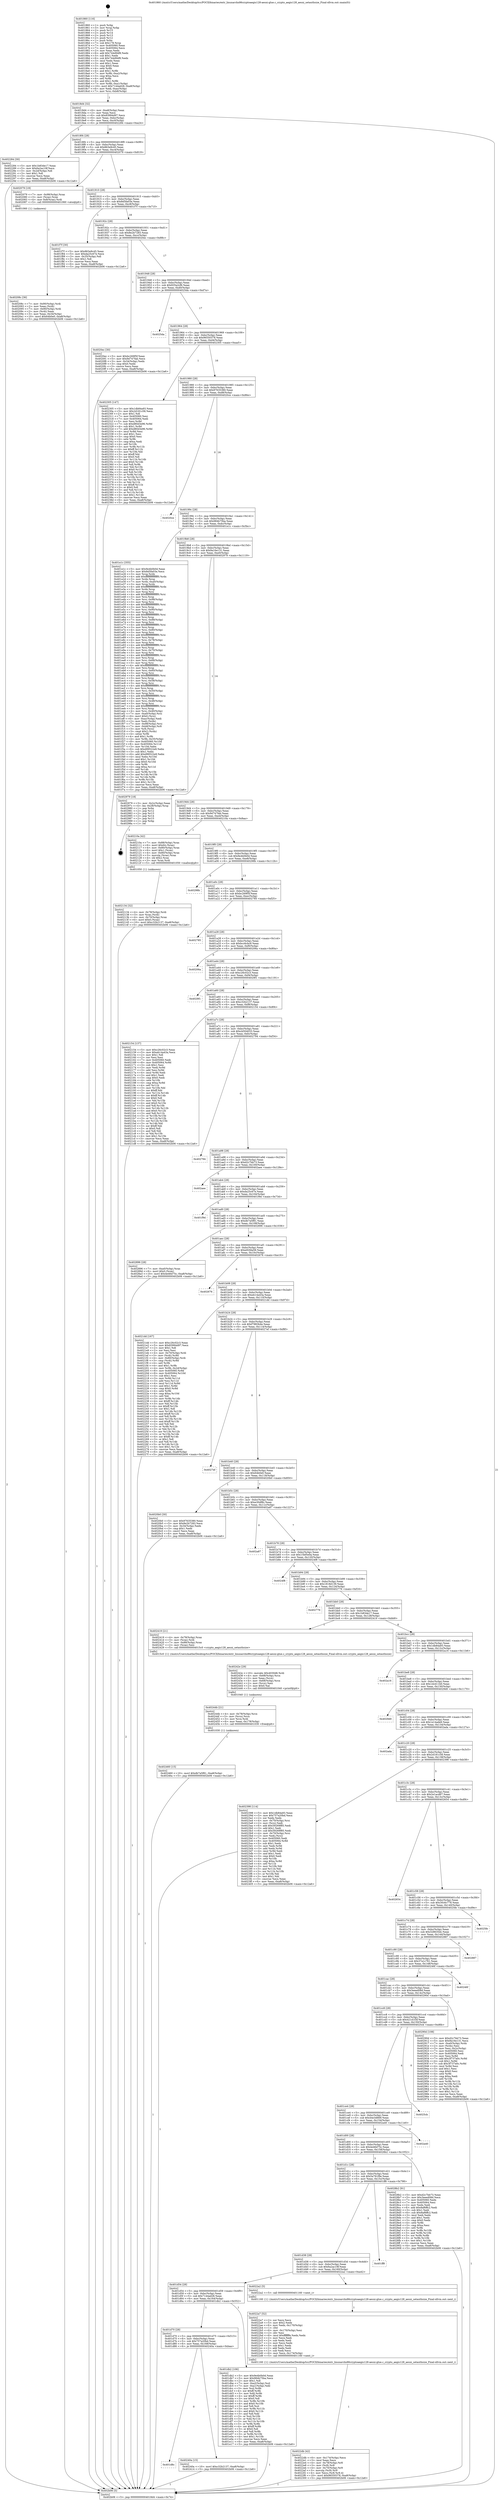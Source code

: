digraph "0x401860" {
  label = "0x401860 (/mnt/c/Users/mathe/Desktop/tcc/POCII/binaries/extr_linuxarchx86cryptoaegis128-aesni-glue.c_crypto_aegis128_aesni_setauthsize_Final-ollvm.out::main(0))"
  labelloc = "t"
  node[shape=record]

  Entry [label="",width=0.3,height=0.3,shape=circle,fillcolor=black,style=filled]
  "0x4018d4" [label="{
     0x4018d4 [32]\l
     | [instrs]\l
     &nbsp;&nbsp;0x4018d4 \<+6\>: mov -0xa8(%rbp),%eax\l
     &nbsp;&nbsp;0x4018da \<+2\>: mov %eax,%ecx\l
     &nbsp;&nbsp;0x4018dc \<+6\>: sub $0x83994d97,%ecx\l
     &nbsp;&nbsp;0x4018e2 \<+6\>: mov %eax,-0xbc(%rbp)\l
     &nbsp;&nbsp;0x4018e8 \<+6\>: mov %ecx,-0xc0(%rbp)\l
     &nbsp;&nbsp;0x4018ee \<+6\>: je 0000000000402284 \<main+0xa24\>\l
  }"]
  "0x402284" [label="{
     0x402284 [30]\l
     | [instrs]\l
     &nbsp;&nbsp;0x402284 \<+5\>: mov $0x1b83de17,%eax\l
     &nbsp;&nbsp;0x402289 \<+5\>: mov $0x6a2ac19f,%ecx\l
     &nbsp;&nbsp;0x40228e \<+3\>: mov -0x2d(%rbp),%dl\l
     &nbsp;&nbsp;0x402291 \<+3\>: test $0x1,%dl\l
     &nbsp;&nbsp;0x402294 \<+3\>: cmovne %ecx,%eax\l
     &nbsp;&nbsp;0x402297 \<+6\>: mov %eax,-0xa8(%rbp)\l
     &nbsp;&nbsp;0x40229d \<+5\>: jmp 0000000000402b06 \<main+0x12a6\>\l
  }"]
  "0x4018f4" [label="{
     0x4018f4 [28]\l
     | [instrs]\l
     &nbsp;&nbsp;0x4018f4 \<+5\>: jmp 00000000004018f9 \<main+0x99\>\l
     &nbsp;&nbsp;0x4018f9 \<+6\>: mov -0xbc(%rbp),%eax\l
     &nbsp;&nbsp;0x4018ff \<+5\>: sub $0x863e9c45,%eax\l
     &nbsp;&nbsp;0x401904 \<+6\>: mov %eax,-0xc4(%rbp)\l
     &nbsp;&nbsp;0x40190a \<+6\>: je 0000000000402079 \<main+0x819\>\l
  }"]
  Exit [label="",width=0.3,height=0.3,shape=circle,fillcolor=black,style=filled,peripheries=2]
  "0x402079" [label="{
     0x402079 [19]\l
     | [instrs]\l
     &nbsp;&nbsp;0x402079 \<+7\>: mov -0x98(%rbp),%rax\l
     &nbsp;&nbsp;0x402080 \<+3\>: mov (%rax),%rax\l
     &nbsp;&nbsp;0x402083 \<+4\>: mov 0x8(%rax),%rdi\l
     &nbsp;&nbsp;0x402087 \<+5\>: call 0000000000401060 \<atoi@plt\>\l
     | [calls]\l
     &nbsp;&nbsp;0x401060 \{1\} (unknown)\l
  }"]
  "0x401910" [label="{
     0x401910 [28]\l
     | [instrs]\l
     &nbsp;&nbsp;0x401910 \<+5\>: jmp 0000000000401915 \<main+0xb5\>\l
     &nbsp;&nbsp;0x401915 \<+6\>: mov -0xbc(%rbp),%eax\l
     &nbsp;&nbsp;0x40191b \<+5\>: sub $0x8d5fa03e,%eax\l
     &nbsp;&nbsp;0x401920 \<+6\>: mov %eax,-0xc8(%rbp)\l
     &nbsp;&nbsp;0x401926 \<+6\>: je 0000000000401f7f \<main+0x71f\>\l
  }"]
  "0x402460" [label="{
     0x402460 [15]\l
     | [instrs]\l
     &nbsp;&nbsp;0x402460 \<+10\>: movl $0xdb7a5f81,-0xa8(%rbp)\l
     &nbsp;&nbsp;0x40246a \<+5\>: jmp 0000000000402b06 \<main+0x12a6\>\l
  }"]
  "0x401f7f" [label="{
     0x401f7f [30]\l
     | [instrs]\l
     &nbsp;&nbsp;0x401f7f \<+5\>: mov $0x863e9c45,%eax\l
     &nbsp;&nbsp;0x401f84 \<+5\>: mov $0xda25c67e,%ecx\l
     &nbsp;&nbsp;0x401f89 \<+3\>: mov -0x35(%rbp),%dl\l
     &nbsp;&nbsp;0x401f8c \<+3\>: test $0x1,%dl\l
     &nbsp;&nbsp;0x401f8f \<+3\>: cmovne %ecx,%eax\l
     &nbsp;&nbsp;0x401f92 \<+6\>: mov %eax,-0xa8(%rbp)\l
     &nbsp;&nbsp;0x401f98 \<+5\>: jmp 0000000000402b06 \<main+0x12a6\>\l
  }"]
  "0x40192c" [label="{
     0x40192c [28]\l
     | [instrs]\l
     &nbsp;&nbsp;0x40192c \<+5\>: jmp 0000000000401931 \<main+0xd1\>\l
     &nbsp;&nbsp;0x401931 \<+6\>: mov -0xbc(%rbp),%eax\l
     &nbsp;&nbsp;0x401937 \<+5\>: sub $0x8e2b7283,%eax\l
     &nbsp;&nbsp;0x40193c \<+6\>: mov %eax,-0xcc(%rbp)\l
     &nbsp;&nbsp;0x401942 \<+6\>: je 00000000004020ec \<main+0x88c\>\l
  }"]
  "0x40244b" [label="{
     0x40244b [21]\l
     | [instrs]\l
     &nbsp;&nbsp;0x40244b \<+4\>: mov -0x78(%rbp),%rcx\l
     &nbsp;&nbsp;0x40244f \<+3\>: mov (%rcx),%rcx\l
     &nbsp;&nbsp;0x402452 \<+3\>: mov %rcx,%rdi\l
     &nbsp;&nbsp;0x402455 \<+6\>: mov %eax,-0x178(%rbp)\l
     &nbsp;&nbsp;0x40245b \<+5\>: call 0000000000401030 \<free@plt\>\l
     | [calls]\l
     &nbsp;&nbsp;0x401030 \{1\} (unknown)\l
  }"]
  "0x4020ec" [label="{
     0x4020ec [30]\l
     | [instrs]\l
     &nbsp;&nbsp;0x4020ec \<+5\>: mov $0xbc269f5f,%eax\l
     &nbsp;&nbsp;0x4020f1 \<+5\>: mov $0x9d747fab,%ecx\l
     &nbsp;&nbsp;0x4020f6 \<+3\>: mov -0x34(%rbp),%edx\l
     &nbsp;&nbsp;0x4020f9 \<+3\>: cmp $0x0,%edx\l
     &nbsp;&nbsp;0x4020fc \<+3\>: cmove %ecx,%eax\l
     &nbsp;&nbsp;0x4020ff \<+6\>: mov %eax,-0xa8(%rbp)\l
     &nbsp;&nbsp;0x402105 \<+5\>: jmp 0000000000402b06 \<main+0x12a6\>\l
  }"]
  "0x401948" [label="{
     0x401948 [28]\l
     | [instrs]\l
     &nbsp;&nbsp;0x401948 \<+5\>: jmp 000000000040194d \<main+0xed\>\l
     &nbsp;&nbsp;0x40194d \<+6\>: mov -0xbc(%rbp),%eax\l
     &nbsp;&nbsp;0x401953 \<+5\>: sub $0x935a2cf6,%eax\l
     &nbsp;&nbsp;0x401958 \<+6\>: mov %eax,-0xd0(%rbp)\l
     &nbsp;&nbsp;0x40195e \<+6\>: je 00000000004025da \<main+0xd7a\>\l
  }"]
  "0x40242e" [label="{
     0x40242e [29]\l
     | [instrs]\l
     &nbsp;&nbsp;0x40242e \<+10\>: movabs $0x4030d6,%rdi\l
     &nbsp;&nbsp;0x402438 \<+4\>: mov -0x68(%rbp),%rcx\l
     &nbsp;&nbsp;0x40243c \<+2\>: mov %eax,(%rcx)\l
     &nbsp;&nbsp;0x40243e \<+4\>: mov -0x68(%rbp),%rcx\l
     &nbsp;&nbsp;0x402442 \<+2\>: mov (%rcx),%esi\l
     &nbsp;&nbsp;0x402444 \<+2\>: mov $0x0,%al\l
     &nbsp;&nbsp;0x402446 \<+5\>: call 0000000000401040 \<printf@plt\>\l
     | [calls]\l
     &nbsp;&nbsp;0x401040 \{1\} (unknown)\l
  }"]
  "0x4025da" [label="{
     0x4025da\l
  }", style=dashed]
  "0x401964" [label="{
     0x401964 [28]\l
     | [instrs]\l
     &nbsp;&nbsp;0x401964 \<+5\>: jmp 0000000000401969 \<main+0x109\>\l
     &nbsp;&nbsp;0x401969 \<+6\>: mov -0xbc(%rbp),%eax\l
     &nbsp;&nbsp;0x40196f \<+5\>: sub $0x96550378,%eax\l
     &nbsp;&nbsp;0x401974 \<+6\>: mov %eax,-0xd4(%rbp)\l
     &nbsp;&nbsp;0x40197a \<+6\>: je 0000000000402305 \<main+0xaa5\>\l
  }"]
  "0x401d8c" [label="{
     0x401d8c\l
  }", style=dashed]
  "0x402305" [label="{
     0x402305 [147]\l
     | [instrs]\l
     &nbsp;&nbsp;0x402305 \<+5\>: mov $0x1db84a93,%eax\l
     &nbsp;&nbsp;0x40230a \<+5\>: mov $0x2d181c58,%ecx\l
     &nbsp;&nbsp;0x40230f \<+2\>: mov $0x1,%dl\l
     &nbsp;&nbsp;0x402311 \<+7\>: mov 0x405060,%esi\l
     &nbsp;&nbsp;0x402318 \<+7\>: mov 0x405064,%edi\l
     &nbsp;&nbsp;0x40231f \<+3\>: mov %esi,%r8d\l
     &nbsp;&nbsp;0x402322 \<+7\>: sub $0xd80d3e96,%r8d\l
     &nbsp;&nbsp;0x402329 \<+4\>: sub $0x1,%r8d\l
     &nbsp;&nbsp;0x40232d \<+7\>: add $0xd80d3e96,%r8d\l
     &nbsp;&nbsp;0x402334 \<+4\>: imul %r8d,%esi\l
     &nbsp;&nbsp;0x402338 \<+3\>: and $0x1,%esi\l
     &nbsp;&nbsp;0x40233b \<+3\>: cmp $0x0,%esi\l
     &nbsp;&nbsp;0x40233e \<+4\>: sete %r9b\l
     &nbsp;&nbsp;0x402342 \<+3\>: cmp $0xa,%edi\l
     &nbsp;&nbsp;0x402345 \<+4\>: setl %r10b\l
     &nbsp;&nbsp;0x402349 \<+3\>: mov %r9b,%r11b\l
     &nbsp;&nbsp;0x40234c \<+4\>: xor $0xff,%r11b\l
     &nbsp;&nbsp;0x402350 \<+3\>: mov %r10b,%bl\l
     &nbsp;&nbsp;0x402353 \<+3\>: xor $0xff,%bl\l
     &nbsp;&nbsp;0x402356 \<+3\>: xor $0x0,%dl\l
     &nbsp;&nbsp;0x402359 \<+3\>: mov %r11b,%r14b\l
     &nbsp;&nbsp;0x40235c \<+4\>: and $0x0,%r14b\l
     &nbsp;&nbsp;0x402360 \<+3\>: and %dl,%r9b\l
     &nbsp;&nbsp;0x402363 \<+3\>: mov %bl,%r15b\l
     &nbsp;&nbsp;0x402366 \<+4\>: and $0x0,%r15b\l
     &nbsp;&nbsp;0x40236a \<+3\>: and %dl,%r10b\l
     &nbsp;&nbsp;0x40236d \<+3\>: or %r9b,%r14b\l
     &nbsp;&nbsp;0x402370 \<+3\>: or %r10b,%r15b\l
     &nbsp;&nbsp;0x402373 \<+3\>: xor %r15b,%r14b\l
     &nbsp;&nbsp;0x402376 \<+3\>: or %bl,%r11b\l
     &nbsp;&nbsp;0x402379 \<+4\>: xor $0xff,%r11b\l
     &nbsp;&nbsp;0x40237d \<+3\>: or $0x0,%dl\l
     &nbsp;&nbsp;0x402380 \<+3\>: and %dl,%r11b\l
     &nbsp;&nbsp;0x402383 \<+3\>: or %r11b,%r14b\l
     &nbsp;&nbsp;0x402386 \<+4\>: test $0x1,%r14b\l
     &nbsp;&nbsp;0x40238a \<+3\>: cmovne %ecx,%eax\l
     &nbsp;&nbsp;0x40238d \<+6\>: mov %eax,-0xa8(%rbp)\l
     &nbsp;&nbsp;0x402393 \<+5\>: jmp 0000000000402b06 \<main+0x12a6\>\l
  }"]
  "0x401980" [label="{
     0x401980 [28]\l
     | [instrs]\l
     &nbsp;&nbsp;0x401980 \<+5\>: jmp 0000000000401985 \<main+0x125\>\l
     &nbsp;&nbsp;0x401985 \<+6\>: mov -0xbc(%rbp),%eax\l
     &nbsp;&nbsp;0x40198b \<+5\>: sub $0x97635380,%eax\l
     &nbsp;&nbsp;0x401990 \<+6\>: mov %eax,-0xd8(%rbp)\l
     &nbsp;&nbsp;0x401996 \<+6\>: je 00000000004020ce \<main+0x86e\>\l
  }"]
  "0x40240a" [label="{
     0x40240a [15]\l
     | [instrs]\l
     &nbsp;&nbsp;0x40240a \<+10\>: movl $0xc32b2137,-0xa8(%rbp)\l
     &nbsp;&nbsp;0x402414 \<+5\>: jmp 0000000000402b06 \<main+0x12a6\>\l
  }"]
  "0x4020ce" [label="{
     0x4020ce\l
  }", style=dashed]
  "0x40199c" [label="{
     0x40199c [28]\l
     | [instrs]\l
     &nbsp;&nbsp;0x40199c \<+5\>: jmp 00000000004019a1 \<main+0x141\>\l
     &nbsp;&nbsp;0x4019a1 \<+6\>: mov -0xbc(%rbp),%eax\l
     &nbsp;&nbsp;0x4019a7 \<+5\>: sub $0x984b75ba,%eax\l
     &nbsp;&nbsp;0x4019ac \<+6\>: mov %eax,-0xdc(%rbp)\l
     &nbsp;&nbsp;0x4019b2 \<+6\>: je 0000000000401e1c \<main+0x5bc\>\l
  }"]
  "0x4022db" [label="{
     0x4022db [42]\l
     | [instrs]\l
     &nbsp;&nbsp;0x4022db \<+6\>: mov -0x174(%rbp),%ecx\l
     &nbsp;&nbsp;0x4022e1 \<+3\>: imul %eax,%ecx\l
     &nbsp;&nbsp;0x4022e4 \<+4\>: mov -0x78(%rbp),%r8\l
     &nbsp;&nbsp;0x4022e8 \<+3\>: mov (%r8),%r8\l
     &nbsp;&nbsp;0x4022eb \<+4\>: mov -0x70(%rbp),%r9\l
     &nbsp;&nbsp;0x4022ef \<+3\>: movslq (%r9),%r9\l
     &nbsp;&nbsp;0x4022f2 \<+4\>: mov %ecx,(%r8,%r9,4)\l
     &nbsp;&nbsp;0x4022f6 \<+10\>: movl $0x96550378,-0xa8(%rbp)\l
     &nbsp;&nbsp;0x402300 \<+5\>: jmp 0000000000402b06 \<main+0x12a6\>\l
  }"]
  "0x401e1c" [label="{
     0x401e1c [355]\l
     | [instrs]\l
     &nbsp;&nbsp;0x401e1c \<+5\>: mov $0x9e4b0b0d,%eax\l
     &nbsp;&nbsp;0x401e21 \<+5\>: mov $0x8d5fa03e,%ecx\l
     &nbsp;&nbsp;0x401e26 \<+3\>: mov %rsp,%rdx\l
     &nbsp;&nbsp;0x401e29 \<+4\>: add $0xfffffffffffffff0,%rdx\l
     &nbsp;&nbsp;0x401e2d \<+3\>: mov %rdx,%rsp\l
     &nbsp;&nbsp;0x401e30 \<+7\>: mov %rdx,-0xa0(%rbp)\l
     &nbsp;&nbsp;0x401e37 \<+3\>: mov %rsp,%rdx\l
     &nbsp;&nbsp;0x401e3a \<+4\>: add $0xfffffffffffffff0,%rdx\l
     &nbsp;&nbsp;0x401e3e \<+3\>: mov %rdx,%rsp\l
     &nbsp;&nbsp;0x401e41 \<+3\>: mov %rsp,%rsi\l
     &nbsp;&nbsp;0x401e44 \<+4\>: add $0xfffffffffffffff0,%rsi\l
     &nbsp;&nbsp;0x401e48 \<+3\>: mov %rsi,%rsp\l
     &nbsp;&nbsp;0x401e4b \<+7\>: mov %rsi,-0x98(%rbp)\l
     &nbsp;&nbsp;0x401e52 \<+3\>: mov %rsp,%rsi\l
     &nbsp;&nbsp;0x401e55 \<+4\>: add $0xfffffffffffffff0,%rsi\l
     &nbsp;&nbsp;0x401e59 \<+3\>: mov %rsi,%rsp\l
     &nbsp;&nbsp;0x401e5c \<+7\>: mov %rsi,-0x90(%rbp)\l
     &nbsp;&nbsp;0x401e63 \<+3\>: mov %rsp,%rsi\l
     &nbsp;&nbsp;0x401e66 \<+4\>: add $0xfffffffffffffff0,%rsi\l
     &nbsp;&nbsp;0x401e6a \<+3\>: mov %rsi,%rsp\l
     &nbsp;&nbsp;0x401e6d \<+7\>: mov %rsi,-0x88(%rbp)\l
     &nbsp;&nbsp;0x401e74 \<+3\>: mov %rsp,%rsi\l
     &nbsp;&nbsp;0x401e77 \<+4\>: add $0xfffffffffffffff0,%rsi\l
     &nbsp;&nbsp;0x401e7b \<+3\>: mov %rsi,%rsp\l
     &nbsp;&nbsp;0x401e7e \<+4\>: mov %rsi,-0x80(%rbp)\l
     &nbsp;&nbsp;0x401e82 \<+3\>: mov %rsp,%rsi\l
     &nbsp;&nbsp;0x401e85 \<+4\>: add $0xfffffffffffffff0,%rsi\l
     &nbsp;&nbsp;0x401e89 \<+3\>: mov %rsi,%rsp\l
     &nbsp;&nbsp;0x401e8c \<+4\>: mov %rsi,-0x78(%rbp)\l
     &nbsp;&nbsp;0x401e90 \<+3\>: mov %rsp,%rsi\l
     &nbsp;&nbsp;0x401e93 \<+4\>: add $0xfffffffffffffff0,%rsi\l
     &nbsp;&nbsp;0x401e97 \<+3\>: mov %rsi,%rsp\l
     &nbsp;&nbsp;0x401e9a \<+4\>: mov %rsi,-0x70(%rbp)\l
     &nbsp;&nbsp;0x401e9e \<+3\>: mov %rsp,%rsi\l
     &nbsp;&nbsp;0x401ea1 \<+4\>: add $0xfffffffffffffff0,%rsi\l
     &nbsp;&nbsp;0x401ea5 \<+3\>: mov %rsi,%rsp\l
     &nbsp;&nbsp;0x401ea8 \<+4\>: mov %rsi,-0x68(%rbp)\l
     &nbsp;&nbsp;0x401eac \<+3\>: mov %rsp,%rsi\l
     &nbsp;&nbsp;0x401eaf \<+4\>: add $0xfffffffffffffff0,%rsi\l
     &nbsp;&nbsp;0x401eb3 \<+3\>: mov %rsi,%rsp\l
     &nbsp;&nbsp;0x401eb6 \<+4\>: mov %rsi,-0x60(%rbp)\l
     &nbsp;&nbsp;0x401eba \<+3\>: mov %rsp,%rsi\l
     &nbsp;&nbsp;0x401ebd \<+4\>: add $0xfffffffffffffff0,%rsi\l
     &nbsp;&nbsp;0x401ec1 \<+3\>: mov %rsi,%rsp\l
     &nbsp;&nbsp;0x401ec4 \<+4\>: mov %rsi,-0x58(%rbp)\l
     &nbsp;&nbsp;0x401ec8 \<+3\>: mov %rsp,%rsi\l
     &nbsp;&nbsp;0x401ecb \<+4\>: add $0xfffffffffffffff0,%rsi\l
     &nbsp;&nbsp;0x401ecf \<+3\>: mov %rsi,%rsp\l
     &nbsp;&nbsp;0x401ed2 \<+4\>: mov %rsi,-0x50(%rbp)\l
     &nbsp;&nbsp;0x401ed6 \<+3\>: mov %rsp,%rsi\l
     &nbsp;&nbsp;0x401ed9 \<+4\>: add $0xfffffffffffffff0,%rsi\l
     &nbsp;&nbsp;0x401edd \<+3\>: mov %rsi,%rsp\l
     &nbsp;&nbsp;0x401ee0 \<+4\>: mov %rsi,-0x48(%rbp)\l
     &nbsp;&nbsp;0x401ee4 \<+3\>: mov %rsp,%rsi\l
     &nbsp;&nbsp;0x401ee7 \<+4\>: add $0xfffffffffffffff0,%rsi\l
     &nbsp;&nbsp;0x401eeb \<+3\>: mov %rsi,%rsp\l
     &nbsp;&nbsp;0x401eee \<+4\>: mov %rsi,-0x40(%rbp)\l
     &nbsp;&nbsp;0x401ef2 \<+7\>: mov -0xa0(%rbp),%rsi\l
     &nbsp;&nbsp;0x401ef9 \<+6\>: movl $0x0,(%rsi)\l
     &nbsp;&nbsp;0x401eff \<+6\>: mov -0xac(%rbp),%edi\l
     &nbsp;&nbsp;0x401f05 \<+2\>: mov %edi,(%rdx)\l
     &nbsp;&nbsp;0x401f07 \<+7\>: mov -0x98(%rbp),%rsi\l
     &nbsp;&nbsp;0x401f0e \<+7\>: mov -0xb8(%rbp),%r8\l
     &nbsp;&nbsp;0x401f15 \<+3\>: mov %r8,(%rsi)\l
     &nbsp;&nbsp;0x401f18 \<+3\>: cmpl $0x2,(%rdx)\l
     &nbsp;&nbsp;0x401f1b \<+4\>: setne %r9b\l
     &nbsp;&nbsp;0x401f1f \<+4\>: and $0x1,%r9b\l
     &nbsp;&nbsp;0x401f23 \<+4\>: mov %r9b,-0x35(%rbp)\l
     &nbsp;&nbsp;0x401f27 \<+8\>: mov 0x405060,%r10d\l
     &nbsp;&nbsp;0x401f2f \<+8\>: mov 0x405064,%r11d\l
     &nbsp;&nbsp;0x401f37 \<+3\>: mov %r10d,%ebx\l
     &nbsp;&nbsp;0x401f3a \<+6\>: sub $0xd99522e9,%ebx\l
     &nbsp;&nbsp;0x401f40 \<+3\>: sub $0x1,%ebx\l
     &nbsp;&nbsp;0x401f43 \<+6\>: add $0xd99522e9,%ebx\l
     &nbsp;&nbsp;0x401f49 \<+4\>: imul %ebx,%r10d\l
     &nbsp;&nbsp;0x401f4d \<+4\>: and $0x1,%r10d\l
     &nbsp;&nbsp;0x401f51 \<+4\>: cmp $0x0,%r10d\l
     &nbsp;&nbsp;0x401f55 \<+4\>: sete %r9b\l
     &nbsp;&nbsp;0x401f59 \<+4\>: cmp $0xa,%r11d\l
     &nbsp;&nbsp;0x401f5d \<+4\>: setl %r14b\l
     &nbsp;&nbsp;0x401f61 \<+3\>: mov %r9b,%r15b\l
     &nbsp;&nbsp;0x401f64 \<+3\>: and %r14b,%r15b\l
     &nbsp;&nbsp;0x401f67 \<+3\>: xor %r14b,%r9b\l
     &nbsp;&nbsp;0x401f6a \<+3\>: or %r9b,%r15b\l
     &nbsp;&nbsp;0x401f6d \<+4\>: test $0x1,%r15b\l
     &nbsp;&nbsp;0x401f71 \<+3\>: cmovne %ecx,%eax\l
     &nbsp;&nbsp;0x401f74 \<+6\>: mov %eax,-0xa8(%rbp)\l
     &nbsp;&nbsp;0x401f7a \<+5\>: jmp 0000000000402b06 \<main+0x12a6\>\l
  }"]
  "0x4019b8" [label="{
     0x4019b8 [28]\l
     | [instrs]\l
     &nbsp;&nbsp;0x4019b8 \<+5\>: jmp 00000000004019bd \<main+0x15d\>\l
     &nbsp;&nbsp;0x4019bd \<+6\>: mov -0xbc(%rbp),%eax\l
     &nbsp;&nbsp;0x4019c3 \<+5\>: sub $0x9a16e131,%eax\l
     &nbsp;&nbsp;0x4019c8 \<+6\>: mov %eax,-0xe0(%rbp)\l
     &nbsp;&nbsp;0x4019ce \<+6\>: je 0000000000402979 \<main+0x1119\>\l
  }"]
  "0x4022a7" [label="{
     0x4022a7 [52]\l
     | [instrs]\l
     &nbsp;&nbsp;0x4022a7 \<+2\>: xor %ecx,%ecx\l
     &nbsp;&nbsp;0x4022a9 \<+5\>: mov $0x2,%edx\l
     &nbsp;&nbsp;0x4022ae \<+6\>: mov %edx,-0x170(%rbp)\l
     &nbsp;&nbsp;0x4022b4 \<+1\>: cltd\l
     &nbsp;&nbsp;0x4022b5 \<+6\>: mov -0x170(%rbp),%esi\l
     &nbsp;&nbsp;0x4022bb \<+2\>: idiv %esi\l
     &nbsp;&nbsp;0x4022bd \<+6\>: imul $0xfffffffe,%edx,%edx\l
     &nbsp;&nbsp;0x4022c3 \<+2\>: mov %ecx,%edi\l
     &nbsp;&nbsp;0x4022c5 \<+2\>: sub %edx,%edi\l
     &nbsp;&nbsp;0x4022c7 \<+2\>: mov %ecx,%edx\l
     &nbsp;&nbsp;0x4022c9 \<+3\>: sub $0x1,%edx\l
     &nbsp;&nbsp;0x4022cc \<+2\>: add %edx,%edi\l
     &nbsp;&nbsp;0x4022ce \<+2\>: sub %edi,%ecx\l
     &nbsp;&nbsp;0x4022d0 \<+6\>: mov %ecx,-0x174(%rbp)\l
     &nbsp;&nbsp;0x4022d6 \<+5\>: call 0000000000401160 \<next_i\>\l
     | [calls]\l
     &nbsp;&nbsp;0x401160 \{1\} (/mnt/c/Users/mathe/Desktop/tcc/POCII/binaries/extr_linuxarchx86cryptoaegis128-aesni-glue.c_crypto_aegis128_aesni_setauthsize_Final-ollvm.out::next_i)\l
  }"]
  "0x402979" [label="{
     0x402979 [18]\l
     | [instrs]\l
     &nbsp;&nbsp;0x402979 \<+3\>: mov -0x2c(%rbp),%eax\l
     &nbsp;&nbsp;0x40297c \<+4\>: lea -0x28(%rbp),%rsp\l
     &nbsp;&nbsp;0x402980 \<+1\>: pop %rbx\l
     &nbsp;&nbsp;0x402981 \<+2\>: pop %r12\l
     &nbsp;&nbsp;0x402983 \<+2\>: pop %r13\l
     &nbsp;&nbsp;0x402985 \<+2\>: pop %r14\l
     &nbsp;&nbsp;0x402987 \<+2\>: pop %r15\l
     &nbsp;&nbsp;0x402989 \<+1\>: pop %rbp\l
     &nbsp;&nbsp;0x40298a \<+1\>: ret\l
  }"]
  "0x4019d4" [label="{
     0x4019d4 [28]\l
     | [instrs]\l
     &nbsp;&nbsp;0x4019d4 \<+5\>: jmp 00000000004019d9 \<main+0x179\>\l
     &nbsp;&nbsp;0x4019d9 \<+6\>: mov -0xbc(%rbp),%eax\l
     &nbsp;&nbsp;0x4019df \<+5\>: sub $0x9d747fab,%eax\l
     &nbsp;&nbsp;0x4019e4 \<+6\>: mov %eax,-0xe4(%rbp)\l
     &nbsp;&nbsp;0x4019ea \<+6\>: je 000000000040210a \<main+0x8aa\>\l
  }"]
  "0x402134" [label="{
     0x402134 [32]\l
     | [instrs]\l
     &nbsp;&nbsp;0x402134 \<+4\>: mov -0x78(%rbp),%rdi\l
     &nbsp;&nbsp;0x402138 \<+3\>: mov %rax,(%rdi)\l
     &nbsp;&nbsp;0x40213b \<+4\>: mov -0x70(%rbp),%rax\l
     &nbsp;&nbsp;0x40213f \<+6\>: movl $0x0,(%rax)\l
     &nbsp;&nbsp;0x402145 \<+10\>: movl $0xc32b2137,-0xa8(%rbp)\l
     &nbsp;&nbsp;0x40214f \<+5\>: jmp 0000000000402b06 \<main+0x12a6\>\l
  }"]
  "0x40210a" [label="{
     0x40210a [42]\l
     | [instrs]\l
     &nbsp;&nbsp;0x40210a \<+7\>: mov -0x88(%rbp),%rax\l
     &nbsp;&nbsp;0x402111 \<+6\>: movl $0x64,(%rax)\l
     &nbsp;&nbsp;0x402117 \<+4\>: mov -0x80(%rbp),%rax\l
     &nbsp;&nbsp;0x40211b \<+6\>: movl $0x1,(%rax)\l
     &nbsp;&nbsp;0x402121 \<+4\>: mov -0x80(%rbp),%rax\l
     &nbsp;&nbsp;0x402125 \<+3\>: movslq (%rax),%rax\l
     &nbsp;&nbsp;0x402128 \<+4\>: shl $0x2,%rax\l
     &nbsp;&nbsp;0x40212c \<+3\>: mov %rax,%rdi\l
     &nbsp;&nbsp;0x40212f \<+5\>: call 0000000000401050 \<malloc@plt\>\l
     | [calls]\l
     &nbsp;&nbsp;0x401050 \{1\} (unknown)\l
  }"]
  "0x4019f0" [label="{
     0x4019f0 [28]\l
     | [instrs]\l
     &nbsp;&nbsp;0x4019f0 \<+5\>: jmp 00000000004019f5 \<main+0x195\>\l
     &nbsp;&nbsp;0x4019f5 \<+6\>: mov -0xbc(%rbp),%eax\l
     &nbsp;&nbsp;0x4019fb \<+5\>: sub $0x9e4b0b0d,%eax\l
     &nbsp;&nbsp;0x401a00 \<+6\>: mov %eax,-0xe8(%rbp)\l
     &nbsp;&nbsp;0x401a06 \<+6\>: je 000000000040298b \<main+0x112b\>\l
  }"]
  "0x40208c" [label="{
     0x40208c [36]\l
     | [instrs]\l
     &nbsp;&nbsp;0x40208c \<+7\>: mov -0x90(%rbp),%rdi\l
     &nbsp;&nbsp;0x402093 \<+2\>: mov %eax,(%rdi)\l
     &nbsp;&nbsp;0x402095 \<+7\>: mov -0x90(%rbp),%rdi\l
     &nbsp;&nbsp;0x40209c \<+2\>: mov (%rdi),%eax\l
     &nbsp;&nbsp;0x40209e \<+3\>: mov %eax,-0x34(%rbp)\l
     &nbsp;&nbsp;0x4020a1 \<+10\>: movl $0x64b0e0,-0xa8(%rbp)\l
     &nbsp;&nbsp;0x4020ab \<+5\>: jmp 0000000000402b06 \<main+0x12a6\>\l
  }"]
  "0x40298b" [label="{
     0x40298b\l
  }", style=dashed]
  "0x401a0c" [label="{
     0x401a0c [28]\l
     | [instrs]\l
     &nbsp;&nbsp;0x401a0c \<+5\>: jmp 0000000000401a11 \<main+0x1b1\>\l
     &nbsp;&nbsp;0x401a11 \<+6\>: mov -0xbc(%rbp),%eax\l
     &nbsp;&nbsp;0x401a17 \<+5\>: sub $0xbc269f5f,%eax\l
     &nbsp;&nbsp;0x401a1c \<+6\>: mov %eax,-0xec(%rbp)\l
     &nbsp;&nbsp;0x401a22 \<+6\>: je 0000000000402785 \<main+0xf25\>\l
  }"]
  "0x401860" [label="{
     0x401860 [116]\l
     | [instrs]\l
     &nbsp;&nbsp;0x401860 \<+1\>: push %rbp\l
     &nbsp;&nbsp;0x401861 \<+3\>: mov %rsp,%rbp\l
     &nbsp;&nbsp;0x401864 \<+2\>: push %r15\l
     &nbsp;&nbsp;0x401866 \<+2\>: push %r14\l
     &nbsp;&nbsp;0x401868 \<+2\>: push %r13\l
     &nbsp;&nbsp;0x40186a \<+2\>: push %r12\l
     &nbsp;&nbsp;0x40186c \<+1\>: push %rbx\l
     &nbsp;&nbsp;0x40186d \<+7\>: sub $0x178,%rsp\l
     &nbsp;&nbsp;0x401874 \<+7\>: mov 0x405060,%eax\l
     &nbsp;&nbsp;0x40187b \<+7\>: mov 0x405064,%ecx\l
     &nbsp;&nbsp;0x401882 \<+2\>: mov %eax,%edx\l
     &nbsp;&nbsp;0x401884 \<+6\>: add $0x744d94f8,%edx\l
     &nbsp;&nbsp;0x40188a \<+3\>: sub $0x1,%edx\l
     &nbsp;&nbsp;0x40188d \<+6\>: sub $0x744d94f8,%edx\l
     &nbsp;&nbsp;0x401893 \<+3\>: imul %edx,%eax\l
     &nbsp;&nbsp;0x401896 \<+3\>: and $0x1,%eax\l
     &nbsp;&nbsp;0x401899 \<+3\>: cmp $0x0,%eax\l
     &nbsp;&nbsp;0x40189c \<+4\>: sete %r8b\l
     &nbsp;&nbsp;0x4018a0 \<+4\>: and $0x1,%r8b\l
     &nbsp;&nbsp;0x4018a4 \<+7\>: mov %r8b,-0xa2(%rbp)\l
     &nbsp;&nbsp;0x4018ab \<+3\>: cmp $0xa,%ecx\l
     &nbsp;&nbsp;0x4018ae \<+4\>: setl %r8b\l
     &nbsp;&nbsp;0x4018b2 \<+4\>: and $0x1,%r8b\l
     &nbsp;&nbsp;0x4018b6 \<+7\>: mov %r8b,-0xa1(%rbp)\l
     &nbsp;&nbsp;0x4018bd \<+10\>: movl $0x7144ad28,-0xa8(%rbp)\l
     &nbsp;&nbsp;0x4018c7 \<+6\>: mov %edi,-0xac(%rbp)\l
     &nbsp;&nbsp;0x4018cd \<+7\>: mov %rsi,-0xb8(%rbp)\l
  }"]
  "0x402785" [label="{
     0x402785\l
  }", style=dashed]
  "0x401a28" [label="{
     0x401a28 [28]\l
     | [instrs]\l
     &nbsp;&nbsp;0x401a28 \<+5\>: jmp 0000000000401a2d \<main+0x1cd\>\l
     &nbsp;&nbsp;0x401a2d \<+6\>: mov -0xbc(%rbp),%eax\l
     &nbsp;&nbsp;0x401a33 \<+5\>: sub $0xbcc6cbc9,%eax\l
     &nbsp;&nbsp;0x401a38 \<+6\>: mov %eax,-0xf0(%rbp)\l
     &nbsp;&nbsp;0x401a3e \<+6\>: je 000000000040206a \<main+0x80a\>\l
  }"]
  "0x402b06" [label="{
     0x402b06 [5]\l
     | [instrs]\l
     &nbsp;&nbsp;0x402b06 \<+5\>: jmp 00000000004018d4 \<main+0x74\>\l
  }"]
  "0x40206a" [label="{
     0x40206a\l
  }", style=dashed]
  "0x401a44" [label="{
     0x401a44 [28]\l
     | [instrs]\l
     &nbsp;&nbsp;0x401a44 \<+5\>: jmp 0000000000401a49 \<main+0x1e9\>\l
     &nbsp;&nbsp;0x401a49 \<+6\>: mov -0xbc(%rbp),%eax\l
     &nbsp;&nbsp;0x401a4f \<+5\>: sub $0xc26c02c3,%eax\l
     &nbsp;&nbsp;0x401a54 \<+6\>: mov %eax,-0xf4(%rbp)\l
     &nbsp;&nbsp;0x401a5a \<+6\>: je 00000000004029f1 \<main+0x1191\>\l
  }"]
  "0x401d70" [label="{
     0x401d70 [28]\l
     | [instrs]\l
     &nbsp;&nbsp;0x401d70 \<+5\>: jmp 0000000000401d75 \<main+0x515\>\l
     &nbsp;&nbsp;0x401d75 \<+6\>: mov -0xbc(%rbp),%eax\l
     &nbsp;&nbsp;0x401d7b \<+5\>: sub $0x757a20bd,%eax\l
     &nbsp;&nbsp;0x401d80 \<+6\>: mov %eax,-0x168(%rbp)\l
     &nbsp;&nbsp;0x401d86 \<+6\>: je 000000000040240a \<main+0xbaa\>\l
  }"]
  "0x4029f1" [label="{
     0x4029f1\l
  }", style=dashed]
  "0x401a60" [label="{
     0x401a60 [28]\l
     | [instrs]\l
     &nbsp;&nbsp;0x401a60 \<+5\>: jmp 0000000000401a65 \<main+0x205\>\l
     &nbsp;&nbsp;0x401a65 \<+6\>: mov -0xbc(%rbp),%eax\l
     &nbsp;&nbsp;0x401a6b \<+5\>: sub $0xc32b2137,%eax\l
     &nbsp;&nbsp;0x401a70 \<+6\>: mov %eax,-0xf8(%rbp)\l
     &nbsp;&nbsp;0x401a76 \<+6\>: je 0000000000402154 \<main+0x8f4\>\l
  }"]
  "0x401db2" [label="{
     0x401db2 [106]\l
     | [instrs]\l
     &nbsp;&nbsp;0x401db2 \<+5\>: mov $0x9e4b0b0d,%eax\l
     &nbsp;&nbsp;0x401db7 \<+5\>: mov $0x984b75ba,%ecx\l
     &nbsp;&nbsp;0x401dbc \<+2\>: mov $0x1,%dl\l
     &nbsp;&nbsp;0x401dbe \<+7\>: mov -0xa2(%rbp),%sil\l
     &nbsp;&nbsp;0x401dc5 \<+7\>: mov -0xa1(%rbp),%dil\l
     &nbsp;&nbsp;0x401dcc \<+3\>: mov %sil,%r8b\l
     &nbsp;&nbsp;0x401dcf \<+4\>: xor $0xff,%r8b\l
     &nbsp;&nbsp;0x401dd3 \<+3\>: mov %dil,%r9b\l
     &nbsp;&nbsp;0x401dd6 \<+4\>: xor $0xff,%r9b\l
     &nbsp;&nbsp;0x401dda \<+3\>: xor $0x0,%dl\l
     &nbsp;&nbsp;0x401ddd \<+3\>: mov %r8b,%r10b\l
     &nbsp;&nbsp;0x401de0 \<+4\>: and $0x0,%r10b\l
     &nbsp;&nbsp;0x401de4 \<+3\>: and %dl,%sil\l
     &nbsp;&nbsp;0x401de7 \<+3\>: mov %r9b,%r11b\l
     &nbsp;&nbsp;0x401dea \<+4\>: and $0x0,%r11b\l
     &nbsp;&nbsp;0x401dee \<+3\>: and %dl,%dil\l
     &nbsp;&nbsp;0x401df1 \<+3\>: or %sil,%r10b\l
     &nbsp;&nbsp;0x401df4 \<+3\>: or %dil,%r11b\l
     &nbsp;&nbsp;0x401df7 \<+3\>: xor %r11b,%r10b\l
     &nbsp;&nbsp;0x401dfa \<+3\>: or %r9b,%r8b\l
     &nbsp;&nbsp;0x401dfd \<+4\>: xor $0xff,%r8b\l
     &nbsp;&nbsp;0x401e01 \<+3\>: or $0x0,%dl\l
     &nbsp;&nbsp;0x401e04 \<+3\>: and %dl,%r8b\l
     &nbsp;&nbsp;0x401e07 \<+3\>: or %r8b,%r10b\l
     &nbsp;&nbsp;0x401e0a \<+4\>: test $0x1,%r10b\l
     &nbsp;&nbsp;0x401e0e \<+3\>: cmovne %ecx,%eax\l
     &nbsp;&nbsp;0x401e11 \<+6\>: mov %eax,-0xa8(%rbp)\l
     &nbsp;&nbsp;0x401e17 \<+5\>: jmp 0000000000402b06 \<main+0x12a6\>\l
  }"]
  "0x402154" [label="{
     0x402154 [137]\l
     | [instrs]\l
     &nbsp;&nbsp;0x402154 \<+5\>: mov $0xc26c02c3,%eax\l
     &nbsp;&nbsp;0x402159 \<+5\>: mov $0xeb14a43a,%ecx\l
     &nbsp;&nbsp;0x40215e \<+2\>: mov $0x1,%dl\l
     &nbsp;&nbsp;0x402160 \<+2\>: xor %esi,%esi\l
     &nbsp;&nbsp;0x402162 \<+7\>: mov 0x405060,%edi\l
     &nbsp;&nbsp;0x402169 \<+8\>: mov 0x405064,%r8d\l
     &nbsp;&nbsp;0x402171 \<+3\>: sub $0x1,%esi\l
     &nbsp;&nbsp;0x402174 \<+3\>: mov %edi,%r9d\l
     &nbsp;&nbsp;0x402177 \<+3\>: add %esi,%r9d\l
     &nbsp;&nbsp;0x40217a \<+4\>: imul %r9d,%edi\l
     &nbsp;&nbsp;0x40217e \<+3\>: and $0x1,%edi\l
     &nbsp;&nbsp;0x402181 \<+3\>: cmp $0x0,%edi\l
     &nbsp;&nbsp;0x402184 \<+4\>: sete %r10b\l
     &nbsp;&nbsp;0x402188 \<+4\>: cmp $0xa,%r8d\l
     &nbsp;&nbsp;0x40218c \<+4\>: setl %r11b\l
     &nbsp;&nbsp;0x402190 \<+3\>: mov %r10b,%bl\l
     &nbsp;&nbsp;0x402193 \<+3\>: xor $0xff,%bl\l
     &nbsp;&nbsp;0x402196 \<+3\>: mov %r11b,%r14b\l
     &nbsp;&nbsp;0x402199 \<+4\>: xor $0xff,%r14b\l
     &nbsp;&nbsp;0x40219d \<+3\>: xor $0x0,%dl\l
     &nbsp;&nbsp;0x4021a0 \<+3\>: mov %bl,%r15b\l
     &nbsp;&nbsp;0x4021a3 \<+4\>: and $0x0,%r15b\l
     &nbsp;&nbsp;0x4021a7 \<+3\>: and %dl,%r10b\l
     &nbsp;&nbsp;0x4021aa \<+3\>: mov %r14b,%r12b\l
     &nbsp;&nbsp;0x4021ad \<+4\>: and $0x0,%r12b\l
     &nbsp;&nbsp;0x4021b1 \<+3\>: and %dl,%r11b\l
     &nbsp;&nbsp;0x4021b4 \<+3\>: or %r10b,%r15b\l
     &nbsp;&nbsp;0x4021b7 \<+3\>: or %r11b,%r12b\l
     &nbsp;&nbsp;0x4021ba \<+3\>: xor %r12b,%r15b\l
     &nbsp;&nbsp;0x4021bd \<+3\>: or %r14b,%bl\l
     &nbsp;&nbsp;0x4021c0 \<+3\>: xor $0xff,%bl\l
     &nbsp;&nbsp;0x4021c3 \<+3\>: or $0x0,%dl\l
     &nbsp;&nbsp;0x4021c6 \<+2\>: and %dl,%bl\l
     &nbsp;&nbsp;0x4021c8 \<+3\>: or %bl,%r15b\l
     &nbsp;&nbsp;0x4021cb \<+4\>: test $0x1,%r15b\l
     &nbsp;&nbsp;0x4021cf \<+3\>: cmovne %ecx,%eax\l
     &nbsp;&nbsp;0x4021d2 \<+6\>: mov %eax,-0xa8(%rbp)\l
     &nbsp;&nbsp;0x4021d8 \<+5\>: jmp 0000000000402b06 \<main+0x12a6\>\l
  }"]
  "0x401a7c" [label="{
     0x401a7c [28]\l
     | [instrs]\l
     &nbsp;&nbsp;0x401a7c \<+5\>: jmp 0000000000401a81 \<main+0x221\>\l
     &nbsp;&nbsp;0x401a81 \<+6\>: mov -0xbc(%rbp),%eax\l
     &nbsp;&nbsp;0x401a87 \<+5\>: sub $0xcb504033,%eax\l
     &nbsp;&nbsp;0x401a8c \<+6\>: mov %eax,-0xfc(%rbp)\l
     &nbsp;&nbsp;0x401a92 \<+6\>: je 0000000000402794 \<main+0xf34\>\l
  }"]
  "0x401d54" [label="{
     0x401d54 [28]\l
     | [instrs]\l
     &nbsp;&nbsp;0x401d54 \<+5\>: jmp 0000000000401d59 \<main+0x4f9\>\l
     &nbsp;&nbsp;0x401d59 \<+6\>: mov -0xbc(%rbp),%eax\l
     &nbsp;&nbsp;0x401d5f \<+5\>: sub $0x7144ad28,%eax\l
     &nbsp;&nbsp;0x401d64 \<+6\>: mov %eax,-0x164(%rbp)\l
     &nbsp;&nbsp;0x401d6a \<+6\>: je 0000000000401db2 \<main+0x552\>\l
  }"]
  "0x402794" [label="{
     0x402794\l
  }", style=dashed]
  "0x401a98" [label="{
     0x401a98 [28]\l
     | [instrs]\l
     &nbsp;&nbsp;0x401a98 \<+5\>: jmp 0000000000401a9d \<main+0x23d\>\l
     &nbsp;&nbsp;0x401a9d \<+6\>: mov -0xbc(%rbp),%eax\l
     &nbsp;&nbsp;0x401aa3 \<+5\>: sub $0xd2c7bb73,%eax\l
     &nbsp;&nbsp;0x401aa8 \<+6\>: mov %eax,-0x100(%rbp)\l
     &nbsp;&nbsp;0x401aae \<+6\>: je 0000000000402aee \<main+0x128e\>\l
  }"]
  "0x4022a2" [label="{
     0x4022a2 [5]\l
     | [instrs]\l
     &nbsp;&nbsp;0x4022a2 \<+5\>: call 0000000000401160 \<next_i\>\l
     | [calls]\l
     &nbsp;&nbsp;0x401160 \{1\} (/mnt/c/Users/mathe/Desktop/tcc/POCII/binaries/extr_linuxarchx86cryptoaegis128-aesni-glue.c_crypto_aegis128_aesni_setauthsize_Final-ollvm.out::next_i)\l
  }"]
  "0x402aee" [label="{
     0x402aee\l
  }", style=dashed]
  "0x401ab4" [label="{
     0x401ab4 [28]\l
     | [instrs]\l
     &nbsp;&nbsp;0x401ab4 \<+5\>: jmp 0000000000401ab9 \<main+0x259\>\l
     &nbsp;&nbsp;0x401ab9 \<+6\>: mov -0xbc(%rbp),%eax\l
     &nbsp;&nbsp;0x401abf \<+5\>: sub $0xda25c67e,%eax\l
     &nbsp;&nbsp;0x401ac4 \<+6\>: mov %eax,-0x104(%rbp)\l
     &nbsp;&nbsp;0x401aca \<+6\>: je 0000000000401f9d \<main+0x73d\>\l
  }"]
  "0x401d38" [label="{
     0x401d38 [28]\l
     | [instrs]\l
     &nbsp;&nbsp;0x401d38 \<+5\>: jmp 0000000000401d3d \<main+0x4dd\>\l
     &nbsp;&nbsp;0x401d3d \<+6\>: mov -0xbc(%rbp),%eax\l
     &nbsp;&nbsp;0x401d43 \<+5\>: sub $0x6a2ac19f,%eax\l
     &nbsp;&nbsp;0x401d48 \<+6\>: mov %eax,-0x160(%rbp)\l
     &nbsp;&nbsp;0x401d4e \<+6\>: je 00000000004022a2 \<main+0xa42\>\l
  }"]
  "0x401f9d" [label="{
     0x401f9d\l
  }", style=dashed]
  "0x401ad0" [label="{
     0x401ad0 [28]\l
     | [instrs]\l
     &nbsp;&nbsp;0x401ad0 \<+5\>: jmp 0000000000401ad5 \<main+0x275\>\l
     &nbsp;&nbsp;0x401ad5 \<+6\>: mov -0xbc(%rbp),%eax\l
     &nbsp;&nbsp;0x401adb \<+5\>: sub $0xdb7a5f81,%eax\l
     &nbsp;&nbsp;0x401ae0 \<+6\>: mov %eax,-0x108(%rbp)\l
     &nbsp;&nbsp;0x401ae6 \<+6\>: je 0000000000402896 \<main+0x1036\>\l
  }"]
  "0x401ff8" [label="{
     0x401ff8\l
  }", style=dashed]
  "0x402896" [label="{
     0x402896 [28]\l
     | [instrs]\l
     &nbsp;&nbsp;0x402896 \<+7\>: mov -0xa0(%rbp),%rax\l
     &nbsp;&nbsp;0x40289d \<+6\>: movl $0x0,(%rax)\l
     &nbsp;&nbsp;0x4028a3 \<+10\>: movl $0x4e46d75c,-0xa8(%rbp)\l
     &nbsp;&nbsp;0x4028ad \<+5\>: jmp 0000000000402b06 \<main+0x12a6\>\l
  }"]
  "0x401aec" [label="{
     0x401aec [28]\l
     | [instrs]\l
     &nbsp;&nbsp;0x401aec \<+5\>: jmp 0000000000401af1 \<main+0x291\>\l
     &nbsp;&nbsp;0x401af1 \<+6\>: mov -0xbc(%rbp),%eax\l
     &nbsp;&nbsp;0x401af7 \<+5\>: sub $0xe92fda58,%eax\l
     &nbsp;&nbsp;0x401afc \<+6\>: mov %eax,-0x10c(%rbp)\l
     &nbsp;&nbsp;0x401b02 \<+6\>: je 0000000000402676 \<main+0xe16\>\l
  }"]
  "0x401d1c" [label="{
     0x401d1c [28]\l
     | [instrs]\l
     &nbsp;&nbsp;0x401d1c \<+5\>: jmp 0000000000401d21 \<main+0x4c1\>\l
     &nbsp;&nbsp;0x401d21 \<+6\>: mov -0xbc(%rbp),%eax\l
     &nbsp;&nbsp;0x401d27 \<+5\>: sub $0x5a781f9e,%eax\l
     &nbsp;&nbsp;0x401d2c \<+6\>: mov %eax,-0x15c(%rbp)\l
     &nbsp;&nbsp;0x401d32 \<+6\>: je 0000000000401ff8 \<main+0x798\>\l
  }"]
  "0x402676" [label="{
     0x402676\l
  }", style=dashed]
  "0x401b08" [label="{
     0x401b08 [28]\l
     | [instrs]\l
     &nbsp;&nbsp;0x401b08 \<+5\>: jmp 0000000000401b0d \<main+0x2ad\>\l
     &nbsp;&nbsp;0x401b0d \<+6\>: mov -0xbc(%rbp),%eax\l
     &nbsp;&nbsp;0x401b13 \<+5\>: sub $0xeb14a43a,%eax\l
     &nbsp;&nbsp;0x401b18 \<+6\>: mov %eax,-0x110(%rbp)\l
     &nbsp;&nbsp;0x401b1e \<+6\>: je 00000000004021dd \<main+0x97d\>\l
  }"]
  "0x4028b2" [label="{
     0x4028b2 [91]\l
     | [instrs]\l
     &nbsp;&nbsp;0x4028b2 \<+5\>: mov $0xd2c7bb73,%eax\l
     &nbsp;&nbsp;0x4028b7 \<+5\>: mov $0x3eeed08d,%ecx\l
     &nbsp;&nbsp;0x4028bc \<+7\>: mov 0x405060,%edx\l
     &nbsp;&nbsp;0x4028c3 \<+7\>: mov 0x405064,%esi\l
     &nbsp;&nbsp;0x4028ca \<+2\>: mov %edx,%edi\l
     &nbsp;&nbsp;0x4028cc \<+6\>: add $0x8af6ffc2,%edi\l
     &nbsp;&nbsp;0x4028d2 \<+3\>: sub $0x1,%edi\l
     &nbsp;&nbsp;0x4028d5 \<+6\>: sub $0x8af6ffc2,%edi\l
     &nbsp;&nbsp;0x4028db \<+3\>: imul %edi,%edx\l
     &nbsp;&nbsp;0x4028de \<+3\>: and $0x1,%edx\l
     &nbsp;&nbsp;0x4028e1 \<+3\>: cmp $0x0,%edx\l
     &nbsp;&nbsp;0x4028e4 \<+4\>: sete %r8b\l
     &nbsp;&nbsp;0x4028e8 \<+3\>: cmp $0xa,%esi\l
     &nbsp;&nbsp;0x4028eb \<+4\>: setl %r9b\l
     &nbsp;&nbsp;0x4028ef \<+3\>: mov %r8b,%r10b\l
     &nbsp;&nbsp;0x4028f2 \<+3\>: and %r9b,%r10b\l
     &nbsp;&nbsp;0x4028f5 \<+3\>: xor %r9b,%r8b\l
     &nbsp;&nbsp;0x4028f8 \<+3\>: or %r8b,%r10b\l
     &nbsp;&nbsp;0x4028fb \<+4\>: test $0x1,%r10b\l
     &nbsp;&nbsp;0x4028ff \<+3\>: cmovne %ecx,%eax\l
     &nbsp;&nbsp;0x402902 \<+6\>: mov %eax,-0xa8(%rbp)\l
     &nbsp;&nbsp;0x402908 \<+5\>: jmp 0000000000402b06 \<main+0x12a6\>\l
  }"]
  "0x4021dd" [label="{
     0x4021dd [167]\l
     | [instrs]\l
     &nbsp;&nbsp;0x4021dd \<+5\>: mov $0xc26c02c3,%eax\l
     &nbsp;&nbsp;0x4021e2 \<+5\>: mov $0x83994d97,%ecx\l
     &nbsp;&nbsp;0x4021e7 \<+2\>: mov $0x1,%dl\l
     &nbsp;&nbsp;0x4021e9 \<+2\>: xor %esi,%esi\l
     &nbsp;&nbsp;0x4021eb \<+4\>: mov -0x70(%rbp),%rdi\l
     &nbsp;&nbsp;0x4021ef \<+3\>: mov (%rdi),%r8d\l
     &nbsp;&nbsp;0x4021f2 \<+4\>: mov -0x80(%rbp),%rdi\l
     &nbsp;&nbsp;0x4021f6 \<+3\>: cmp (%rdi),%r8d\l
     &nbsp;&nbsp;0x4021f9 \<+4\>: setl %r9b\l
     &nbsp;&nbsp;0x4021fd \<+4\>: and $0x1,%r9b\l
     &nbsp;&nbsp;0x402201 \<+4\>: mov %r9b,-0x2d(%rbp)\l
     &nbsp;&nbsp;0x402205 \<+8\>: mov 0x405060,%r8d\l
     &nbsp;&nbsp;0x40220d \<+8\>: mov 0x405064,%r10d\l
     &nbsp;&nbsp;0x402215 \<+3\>: sub $0x1,%esi\l
     &nbsp;&nbsp;0x402218 \<+3\>: mov %r8d,%r11d\l
     &nbsp;&nbsp;0x40221b \<+3\>: add %esi,%r11d\l
     &nbsp;&nbsp;0x40221e \<+4\>: imul %r11d,%r8d\l
     &nbsp;&nbsp;0x402222 \<+4\>: and $0x1,%r8d\l
     &nbsp;&nbsp;0x402226 \<+4\>: cmp $0x0,%r8d\l
     &nbsp;&nbsp;0x40222a \<+4\>: sete %r9b\l
     &nbsp;&nbsp;0x40222e \<+4\>: cmp $0xa,%r10d\l
     &nbsp;&nbsp;0x402232 \<+3\>: setl %bl\l
     &nbsp;&nbsp;0x402235 \<+3\>: mov %r9b,%r14b\l
     &nbsp;&nbsp;0x402238 \<+4\>: xor $0xff,%r14b\l
     &nbsp;&nbsp;0x40223c \<+3\>: mov %bl,%r15b\l
     &nbsp;&nbsp;0x40223f \<+4\>: xor $0xff,%r15b\l
     &nbsp;&nbsp;0x402243 \<+3\>: xor $0x1,%dl\l
     &nbsp;&nbsp;0x402246 \<+3\>: mov %r14b,%r12b\l
     &nbsp;&nbsp;0x402249 \<+4\>: and $0xff,%r12b\l
     &nbsp;&nbsp;0x40224d \<+3\>: and %dl,%r9b\l
     &nbsp;&nbsp;0x402250 \<+3\>: mov %r15b,%r13b\l
     &nbsp;&nbsp;0x402253 \<+4\>: and $0xff,%r13b\l
     &nbsp;&nbsp;0x402257 \<+2\>: and %dl,%bl\l
     &nbsp;&nbsp;0x402259 \<+3\>: or %r9b,%r12b\l
     &nbsp;&nbsp;0x40225c \<+3\>: or %bl,%r13b\l
     &nbsp;&nbsp;0x40225f \<+3\>: xor %r13b,%r12b\l
     &nbsp;&nbsp;0x402262 \<+3\>: or %r15b,%r14b\l
     &nbsp;&nbsp;0x402265 \<+4\>: xor $0xff,%r14b\l
     &nbsp;&nbsp;0x402269 \<+3\>: or $0x1,%dl\l
     &nbsp;&nbsp;0x40226c \<+3\>: and %dl,%r14b\l
     &nbsp;&nbsp;0x40226f \<+3\>: or %r14b,%r12b\l
     &nbsp;&nbsp;0x402272 \<+4\>: test $0x1,%r12b\l
     &nbsp;&nbsp;0x402276 \<+3\>: cmovne %ecx,%eax\l
     &nbsp;&nbsp;0x402279 \<+6\>: mov %eax,-0xa8(%rbp)\l
     &nbsp;&nbsp;0x40227f \<+5\>: jmp 0000000000402b06 \<main+0x12a6\>\l
  }"]
  "0x401b24" [label="{
     0x401b24 [28]\l
     | [instrs]\l
     &nbsp;&nbsp;0x401b24 \<+5\>: jmp 0000000000401b29 \<main+0x2c9\>\l
     &nbsp;&nbsp;0x401b29 \<+6\>: mov -0xbc(%rbp),%eax\l
     &nbsp;&nbsp;0x401b2f \<+5\>: sub $0xf7883b4e,%eax\l
     &nbsp;&nbsp;0x401b34 \<+6\>: mov %eax,-0x114(%rbp)\l
     &nbsp;&nbsp;0x401b3a \<+6\>: je 00000000004027ef \<main+0xf8f\>\l
  }"]
  "0x401d00" [label="{
     0x401d00 [28]\l
     | [instrs]\l
     &nbsp;&nbsp;0x401d00 \<+5\>: jmp 0000000000401d05 \<main+0x4a5\>\l
     &nbsp;&nbsp;0x401d05 \<+6\>: mov -0xbc(%rbp),%eax\l
     &nbsp;&nbsp;0x401d0b \<+5\>: sub $0x4e46d75c,%eax\l
     &nbsp;&nbsp;0x401d10 \<+6\>: mov %eax,-0x158(%rbp)\l
     &nbsp;&nbsp;0x401d16 \<+6\>: je 00000000004028b2 \<main+0x1052\>\l
  }"]
  "0x4027ef" [label="{
     0x4027ef\l
  }", style=dashed]
  "0x401b40" [label="{
     0x401b40 [28]\l
     | [instrs]\l
     &nbsp;&nbsp;0x401b40 \<+5\>: jmp 0000000000401b45 \<main+0x2e5\>\l
     &nbsp;&nbsp;0x401b45 \<+6\>: mov -0xbc(%rbp),%eax\l
     &nbsp;&nbsp;0x401b4b \<+5\>: sub $0x64b0e0,%eax\l
     &nbsp;&nbsp;0x401b50 \<+6\>: mov %eax,-0x118(%rbp)\l
     &nbsp;&nbsp;0x401b56 \<+6\>: je 00000000004020b0 \<main+0x850\>\l
  }"]
  "0x402a40" [label="{
     0x402a40\l
  }", style=dashed]
  "0x4020b0" [label="{
     0x4020b0 [30]\l
     | [instrs]\l
     &nbsp;&nbsp;0x4020b0 \<+5\>: mov $0x97635380,%eax\l
     &nbsp;&nbsp;0x4020b5 \<+5\>: mov $0x8e2b7283,%ecx\l
     &nbsp;&nbsp;0x4020ba \<+3\>: mov -0x34(%rbp),%edx\l
     &nbsp;&nbsp;0x4020bd \<+3\>: cmp $0x1,%edx\l
     &nbsp;&nbsp;0x4020c0 \<+3\>: cmovl %ecx,%eax\l
     &nbsp;&nbsp;0x4020c3 \<+6\>: mov %eax,-0xa8(%rbp)\l
     &nbsp;&nbsp;0x4020c9 \<+5\>: jmp 0000000000402b06 \<main+0x12a6\>\l
  }"]
  "0x401b5c" [label="{
     0x401b5c [28]\l
     | [instrs]\l
     &nbsp;&nbsp;0x401b5c \<+5\>: jmp 0000000000401b61 \<main+0x301\>\l
     &nbsp;&nbsp;0x401b61 \<+6\>: mov -0xbc(%rbp),%eax\l
     &nbsp;&nbsp;0x401b67 \<+5\>: sub $0xe30df8c,%eax\l
     &nbsp;&nbsp;0x401b6c \<+6\>: mov %eax,-0x11c(%rbp)\l
     &nbsp;&nbsp;0x401b72 \<+6\>: je 0000000000402a87 \<main+0x1227\>\l
  }"]
  "0x401ce4" [label="{
     0x401ce4 [28]\l
     | [instrs]\l
     &nbsp;&nbsp;0x401ce4 \<+5\>: jmp 0000000000401ce9 \<main+0x489\>\l
     &nbsp;&nbsp;0x401ce9 \<+6\>: mov -0xbc(%rbp),%eax\l
     &nbsp;&nbsp;0x401cef \<+5\>: sub $0x44e3d669,%eax\l
     &nbsp;&nbsp;0x401cf4 \<+6\>: mov %eax,-0x154(%rbp)\l
     &nbsp;&nbsp;0x401cfa \<+6\>: je 0000000000402a40 \<main+0x11e0\>\l
  }"]
  "0x402a87" [label="{
     0x402a87\l
  }", style=dashed]
  "0x401b78" [label="{
     0x401b78 [28]\l
     | [instrs]\l
     &nbsp;&nbsp;0x401b78 \<+5\>: jmp 0000000000401b7d \<main+0x31d\>\l
     &nbsp;&nbsp;0x401b7d \<+6\>: mov -0xbc(%rbp),%eax\l
     &nbsp;&nbsp;0x401b83 \<+5\>: sub $0x15bf5e0a,%eax\l
     &nbsp;&nbsp;0x401b88 \<+6\>: mov %eax,-0x120(%rbp)\l
     &nbsp;&nbsp;0x401b8e \<+6\>: je 00000000004024f8 \<main+0xc98\>\l
  }"]
  "0x4025cb" [label="{
     0x4025cb\l
  }", style=dashed]
  "0x4024f8" [label="{
     0x4024f8\l
  }", style=dashed]
  "0x401b94" [label="{
     0x401b94 [28]\l
     | [instrs]\l
     &nbsp;&nbsp;0x401b94 \<+5\>: jmp 0000000000401b99 \<main+0x339\>\l
     &nbsp;&nbsp;0x401b99 \<+6\>: mov -0xbc(%rbp),%eax\l
     &nbsp;&nbsp;0x401b9f \<+5\>: sub $0x1818d139,%eax\l
     &nbsp;&nbsp;0x401ba4 \<+6\>: mov %eax,-0x124(%rbp)\l
     &nbsp;&nbsp;0x401baa \<+6\>: je 0000000000402776 \<main+0xf16\>\l
  }"]
  "0x401cc8" [label="{
     0x401cc8 [28]\l
     | [instrs]\l
     &nbsp;&nbsp;0x401cc8 \<+5\>: jmp 0000000000401ccd \<main+0x46d\>\l
     &nbsp;&nbsp;0x401ccd \<+6\>: mov -0xbc(%rbp),%eax\l
     &nbsp;&nbsp;0x401cd3 \<+5\>: sub $0x421d1f3f,%eax\l
     &nbsp;&nbsp;0x401cd8 \<+6\>: mov %eax,-0x150(%rbp)\l
     &nbsp;&nbsp;0x401cde \<+6\>: je 00000000004025cb \<main+0xd6b\>\l
  }"]
  "0x402776" [label="{
     0x402776\l
  }", style=dashed]
  "0x401bb0" [label="{
     0x401bb0 [28]\l
     | [instrs]\l
     &nbsp;&nbsp;0x401bb0 \<+5\>: jmp 0000000000401bb5 \<main+0x355\>\l
     &nbsp;&nbsp;0x401bb5 \<+6\>: mov -0xbc(%rbp),%eax\l
     &nbsp;&nbsp;0x401bbb \<+5\>: sub $0x1b83de17,%eax\l
     &nbsp;&nbsp;0x401bc0 \<+6\>: mov %eax,-0x128(%rbp)\l
     &nbsp;&nbsp;0x401bc6 \<+6\>: je 0000000000402419 \<main+0xbb9\>\l
  }"]
  "0x40290d" [label="{
     0x40290d [108]\l
     | [instrs]\l
     &nbsp;&nbsp;0x40290d \<+5\>: mov $0xd2c7bb73,%eax\l
     &nbsp;&nbsp;0x402912 \<+5\>: mov $0x9a16e131,%ecx\l
     &nbsp;&nbsp;0x402917 \<+7\>: mov -0xa0(%rbp),%rdx\l
     &nbsp;&nbsp;0x40291e \<+2\>: mov (%rdx),%esi\l
     &nbsp;&nbsp;0x402920 \<+3\>: mov %esi,-0x2c(%rbp)\l
     &nbsp;&nbsp;0x402923 \<+7\>: mov 0x405060,%esi\l
     &nbsp;&nbsp;0x40292a \<+7\>: mov 0x405064,%edi\l
     &nbsp;&nbsp;0x402931 \<+3\>: mov %esi,%r8d\l
     &nbsp;&nbsp;0x402934 \<+7\>: add $0x3f737a0c,%r8d\l
     &nbsp;&nbsp;0x40293b \<+4\>: sub $0x1,%r8d\l
     &nbsp;&nbsp;0x40293f \<+7\>: sub $0x3f737a0c,%r8d\l
     &nbsp;&nbsp;0x402946 \<+4\>: imul %r8d,%esi\l
     &nbsp;&nbsp;0x40294a \<+3\>: and $0x1,%esi\l
     &nbsp;&nbsp;0x40294d \<+3\>: cmp $0x0,%esi\l
     &nbsp;&nbsp;0x402950 \<+4\>: sete %r9b\l
     &nbsp;&nbsp;0x402954 \<+3\>: cmp $0xa,%edi\l
     &nbsp;&nbsp;0x402957 \<+4\>: setl %r10b\l
     &nbsp;&nbsp;0x40295b \<+3\>: mov %r9b,%r11b\l
     &nbsp;&nbsp;0x40295e \<+3\>: and %r10b,%r11b\l
     &nbsp;&nbsp;0x402961 \<+3\>: xor %r10b,%r9b\l
     &nbsp;&nbsp;0x402964 \<+3\>: or %r9b,%r11b\l
     &nbsp;&nbsp;0x402967 \<+4\>: test $0x1,%r11b\l
     &nbsp;&nbsp;0x40296b \<+3\>: cmovne %ecx,%eax\l
     &nbsp;&nbsp;0x40296e \<+6\>: mov %eax,-0xa8(%rbp)\l
     &nbsp;&nbsp;0x402974 \<+5\>: jmp 0000000000402b06 \<main+0x12a6\>\l
  }"]
  "0x402419" [label="{
     0x402419 [21]\l
     | [instrs]\l
     &nbsp;&nbsp;0x402419 \<+4\>: mov -0x78(%rbp),%rax\l
     &nbsp;&nbsp;0x40241d \<+3\>: mov (%rax),%rdi\l
     &nbsp;&nbsp;0x402420 \<+7\>: mov -0x88(%rbp),%rax\l
     &nbsp;&nbsp;0x402427 \<+2\>: mov (%rax),%esi\l
     &nbsp;&nbsp;0x402429 \<+5\>: call 00000000004015c0 \<crypto_aegis128_aesni_setauthsize\>\l
     | [calls]\l
     &nbsp;&nbsp;0x4015c0 \{1\} (/mnt/c/Users/mathe/Desktop/tcc/POCII/binaries/extr_linuxarchx86cryptoaegis128-aesni-glue.c_crypto_aegis128_aesni_setauthsize_Final-ollvm.out::crypto_aegis128_aesni_setauthsize)\l
  }"]
  "0x401bcc" [label="{
     0x401bcc [28]\l
     | [instrs]\l
     &nbsp;&nbsp;0x401bcc \<+5\>: jmp 0000000000401bd1 \<main+0x371\>\l
     &nbsp;&nbsp;0x401bd1 \<+6\>: mov -0xbc(%rbp),%eax\l
     &nbsp;&nbsp;0x401bd7 \<+5\>: sub $0x1db84a93,%eax\l
     &nbsp;&nbsp;0x401bdc \<+6\>: mov %eax,-0x12c(%rbp)\l
     &nbsp;&nbsp;0x401be2 \<+6\>: je 0000000000402a16 \<main+0x11b6\>\l
  }"]
  "0x401cac" [label="{
     0x401cac [28]\l
     | [instrs]\l
     &nbsp;&nbsp;0x401cac \<+5\>: jmp 0000000000401cb1 \<main+0x451\>\l
     &nbsp;&nbsp;0x401cb1 \<+6\>: mov -0xbc(%rbp),%eax\l
     &nbsp;&nbsp;0x401cb7 \<+5\>: sub $0x3eeed08d,%eax\l
     &nbsp;&nbsp;0x401cbc \<+6\>: mov %eax,-0x14c(%rbp)\l
     &nbsp;&nbsp;0x401cc2 \<+6\>: je 000000000040290d \<main+0x10ad\>\l
  }"]
  "0x402a16" [label="{
     0x402a16\l
  }", style=dashed]
  "0x401be8" [label="{
     0x401be8 [28]\l
     | [instrs]\l
     &nbsp;&nbsp;0x401be8 \<+5\>: jmp 0000000000401bed \<main+0x38d\>\l
     &nbsp;&nbsp;0x401bed \<+6\>: mov -0xbc(%rbp),%eax\l
     &nbsp;&nbsp;0x401bf3 \<+5\>: sub $0x1dcd11b0,%eax\l
     &nbsp;&nbsp;0x401bf8 \<+6\>: mov %eax,-0x130(%rbp)\l
     &nbsp;&nbsp;0x401bfe \<+6\>: je 00000000004029d0 \<main+0x1170\>\l
  }"]
  "0x40246f" [label="{
     0x40246f\l
  }", style=dashed]
  "0x4029d0" [label="{
     0x4029d0\l
  }", style=dashed]
  "0x401c04" [label="{
     0x401c04 [28]\l
     | [instrs]\l
     &nbsp;&nbsp;0x401c04 \<+5\>: jmp 0000000000401c09 \<main+0x3a9\>\l
     &nbsp;&nbsp;0x401c09 \<+6\>: mov -0xbc(%rbp),%eax\l
     &nbsp;&nbsp;0x401c0f \<+5\>: sub $0x1e14ade9,%eax\l
     &nbsp;&nbsp;0x401c14 \<+6\>: mov %eax,-0x134(%rbp)\l
     &nbsp;&nbsp;0x401c1a \<+6\>: je 0000000000402ada \<main+0x127a\>\l
  }"]
  "0x401c90" [label="{
     0x401c90 [28]\l
     | [instrs]\l
     &nbsp;&nbsp;0x401c90 \<+5\>: jmp 0000000000401c95 \<main+0x435\>\l
     &nbsp;&nbsp;0x401c95 \<+6\>: mov -0xbc(%rbp),%eax\l
     &nbsp;&nbsp;0x401c9b \<+5\>: sub $0x37a1c761,%eax\l
     &nbsp;&nbsp;0x401ca0 \<+6\>: mov %eax,-0x148(%rbp)\l
     &nbsp;&nbsp;0x401ca6 \<+6\>: je 000000000040246f \<main+0xc0f\>\l
  }"]
  "0x402ada" [label="{
     0x402ada\l
  }", style=dashed]
  "0x401c20" [label="{
     0x401c20 [28]\l
     | [instrs]\l
     &nbsp;&nbsp;0x401c20 \<+5\>: jmp 0000000000401c25 \<main+0x3c5\>\l
     &nbsp;&nbsp;0x401c25 \<+6\>: mov -0xbc(%rbp),%eax\l
     &nbsp;&nbsp;0x401c2b \<+5\>: sub $0x2d181c58,%eax\l
     &nbsp;&nbsp;0x401c30 \<+6\>: mov %eax,-0x138(%rbp)\l
     &nbsp;&nbsp;0x401c36 \<+6\>: je 0000000000402398 \<main+0xb38\>\l
  }"]
  "0x402887" [label="{
     0x402887\l
  }", style=dashed]
  "0x402398" [label="{
     0x402398 [114]\l
     | [instrs]\l
     &nbsp;&nbsp;0x402398 \<+5\>: mov $0x1db84a93,%eax\l
     &nbsp;&nbsp;0x40239d \<+5\>: mov $0x757a20bd,%ecx\l
     &nbsp;&nbsp;0x4023a2 \<+2\>: xor %edx,%edx\l
     &nbsp;&nbsp;0x4023a4 \<+4\>: mov -0x70(%rbp),%rsi\l
     &nbsp;&nbsp;0x4023a8 \<+2\>: mov (%rsi),%edi\l
     &nbsp;&nbsp;0x4023aa \<+6\>: add $0x59269f85,%edi\l
     &nbsp;&nbsp;0x4023b0 \<+3\>: add $0x1,%edi\l
     &nbsp;&nbsp;0x4023b3 \<+6\>: sub $0x59269f85,%edi\l
     &nbsp;&nbsp;0x4023b9 \<+4\>: mov -0x70(%rbp),%rsi\l
     &nbsp;&nbsp;0x4023bd \<+2\>: mov %edi,(%rsi)\l
     &nbsp;&nbsp;0x4023bf \<+7\>: mov 0x405060,%edi\l
     &nbsp;&nbsp;0x4023c6 \<+8\>: mov 0x405064,%r8d\l
     &nbsp;&nbsp;0x4023ce \<+3\>: sub $0x1,%edx\l
     &nbsp;&nbsp;0x4023d1 \<+3\>: mov %edi,%r9d\l
     &nbsp;&nbsp;0x4023d4 \<+3\>: add %edx,%r9d\l
     &nbsp;&nbsp;0x4023d7 \<+4\>: imul %r9d,%edi\l
     &nbsp;&nbsp;0x4023db \<+3\>: and $0x1,%edi\l
     &nbsp;&nbsp;0x4023de \<+3\>: cmp $0x0,%edi\l
     &nbsp;&nbsp;0x4023e1 \<+4\>: sete %r10b\l
     &nbsp;&nbsp;0x4023e5 \<+4\>: cmp $0xa,%r8d\l
     &nbsp;&nbsp;0x4023e9 \<+4\>: setl %r11b\l
     &nbsp;&nbsp;0x4023ed \<+3\>: mov %r10b,%bl\l
     &nbsp;&nbsp;0x4023f0 \<+3\>: and %r11b,%bl\l
     &nbsp;&nbsp;0x4023f3 \<+3\>: xor %r11b,%r10b\l
     &nbsp;&nbsp;0x4023f6 \<+3\>: or %r10b,%bl\l
     &nbsp;&nbsp;0x4023f9 \<+3\>: test $0x1,%bl\l
     &nbsp;&nbsp;0x4023fc \<+3\>: cmovne %ecx,%eax\l
     &nbsp;&nbsp;0x4023ff \<+6\>: mov %eax,-0xa8(%rbp)\l
     &nbsp;&nbsp;0x402405 \<+5\>: jmp 0000000000402b06 \<main+0x12a6\>\l
  }"]
  "0x401c3c" [label="{
     0x401c3c [28]\l
     | [instrs]\l
     &nbsp;&nbsp;0x401c3c \<+5\>: jmp 0000000000401c41 \<main+0x3e1\>\l
     &nbsp;&nbsp;0x401c41 \<+6\>: mov -0xbc(%rbp),%eax\l
     &nbsp;&nbsp;0x401c47 \<+5\>: sub $0x2e1acd67,%eax\l
     &nbsp;&nbsp;0x401c4c \<+6\>: mov %eax,-0x13c(%rbp)\l
     &nbsp;&nbsp;0x401c52 \<+6\>: je 0000000000402654 \<main+0xdf4\>\l
  }"]
  "0x401c74" [label="{
     0x401c74 [28]\l
     | [instrs]\l
     &nbsp;&nbsp;0x401c74 \<+5\>: jmp 0000000000401c79 \<main+0x419\>\l
     &nbsp;&nbsp;0x401c79 \<+6\>: mov -0xbc(%rbp),%eax\l
     &nbsp;&nbsp;0x401c7f \<+5\>: sub $0x328635dc,%eax\l
     &nbsp;&nbsp;0x401c84 \<+6\>: mov %eax,-0x144(%rbp)\l
     &nbsp;&nbsp;0x401c8a \<+6\>: je 0000000000402887 \<main+0x1027\>\l
  }"]
  "0x402654" [label="{
     0x402654\l
  }", style=dashed]
  "0x401c58" [label="{
     0x401c58 [28]\l
     | [instrs]\l
     &nbsp;&nbsp;0x401c58 \<+5\>: jmp 0000000000401c5d \<main+0x3fd\>\l
     &nbsp;&nbsp;0x401c5d \<+6\>: mov -0xbc(%rbp),%eax\l
     &nbsp;&nbsp;0x401c63 \<+5\>: sub $0x30c6c778,%eax\l
     &nbsp;&nbsp;0x401c68 \<+6\>: mov %eax,-0x140(%rbp)\l
     &nbsp;&nbsp;0x401c6e \<+6\>: je 00000000004025fe \<main+0xd9e\>\l
  }"]
  "0x4025fe" [label="{
     0x4025fe\l
  }", style=dashed]
  Entry -> "0x401860" [label=" 1"]
  "0x4018d4" -> "0x402284" [label=" 2"]
  "0x4018d4" -> "0x4018f4" [label=" 20"]
  "0x402979" -> Exit [label=" 1"]
  "0x4018f4" -> "0x402079" [label=" 1"]
  "0x4018f4" -> "0x401910" [label=" 19"]
  "0x40290d" -> "0x402b06" [label=" 1"]
  "0x401910" -> "0x401f7f" [label=" 1"]
  "0x401910" -> "0x40192c" [label=" 18"]
  "0x4028b2" -> "0x402b06" [label=" 1"]
  "0x40192c" -> "0x4020ec" [label=" 1"]
  "0x40192c" -> "0x401948" [label=" 17"]
  "0x402896" -> "0x402b06" [label=" 1"]
  "0x401948" -> "0x4025da" [label=" 0"]
  "0x401948" -> "0x401964" [label=" 17"]
  "0x402460" -> "0x402b06" [label=" 1"]
  "0x401964" -> "0x402305" [label=" 1"]
  "0x401964" -> "0x401980" [label=" 16"]
  "0x40244b" -> "0x402460" [label=" 1"]
  "0x401980" -> "0x4020ce" [label=" 0"]
  "0x401980" -> "0x40199c" [label=" 16"]
  "0x40242e" -> "0x40244b" [label=" 1"]
  "0x40199c" -> "0x401e1c" [label=" 1"]
  "0x40199c" -> "0x4019b8" [label=" 15"]
  "0x40240a" -> "0x402b06" [label=" 1"]
  "0x4019b8" -> "0x402979" [label=" 1"]
  "0x4019b8" -> "0x4019d4" [label=" 14"]
  "0x401d70" -> "0x401d8c" [label=" 0"]
  "0x4019d4" -> "0x40210a" [label=" 1"]
  "0x4019d4" -> "0x4019f0" [label=" 13"]
  "0x401d70" -> "0x40240a" [label=" 1"]
  "0x4019f0" -> "0x40298b" [label=" 0"]
  "0x4019f0" -> "0x401a0c" [label=" 13"]
  "0x402419" -> "0x40242e" [label=" 1"]
  "0x401a0c" -> "0x402785" [label=" 0"]
  "0x401a0c" -> "0x401a28" [label=" 13"]
  "0x402305" -> "0x402b06" [label=" 1"]
  "0x401a28" -> "0x40206a" [label=" 0"]
  "0x401a28" -> "0x401a44" [label=" 13"]
  "0x4022db" -> "0x402b06" [label=" 1"]
  "0x401a44" -> "0x4029f1" [label=" 0"]
  "0x401a44" -> "0x401a60" [label=" 13"]
  "0x4022a7" -> "0x4022db" [label=" 1"]
  "0x401a60" -> "0x402154" [label=" 2"]
  "0x401a60" -> "0x401a7c" [label=" 11"]
  "0x4022a2" -> "0x4022a7" [label=" 1"]
  "0x401a7c" -> "0x402794" [label=" 0"]
  "0x401a7c" -> "0x401a98" [label=" 11"]
  "0x4021dd" -> "0x402b06" [label=" 2"]
  "0x401a98" -> "0x402aee" [label=" 0"]
  "0x401a98" -> "0x401ab4" [label=" 11"]
  "0x402154" -> "0x402b06" [label=" 2"]
  "0x401ab4" -> "0x401f9d" [label=" 0"]
  "0x401ab4" -> "0x401ad0" [label=" 11"]
  "0x40210a" -> "0x402134" [label=" 1"]
  "0x401ad0" -> "0x402896" [label=" 1"]
  "0x401ad0" -> "0x401aec" [label=" 10"]
  "0x4020ec" -> "0x402b06" [label=" 1"]
  "0x401aec" -> "0x402676" [label=" 0"]
  "0x401aec" -> "0x401b08" [label=" 10"]
  "0x40208c" -> "0x402b06" [label=" 1"]
  "0x401b08" -> "0x4021dd" [label=" 2"]
  "0x401b08" -> "0x401b24" [label=" 8"]
  "0x402079" -> "0x40208c" [label=" 1"]
  "0x401b24" -> "0x4027ef" [label=" 0"]
  "0x401b24" -> "0x401b40" [label=" 8"]
  "0x401e1c" -> "0x402b06" [label=" 1"]
  "0x401b40" -> "0x4020b0" [label=" 1"]
  "0x401b40" -> "0x401b5c" [label=" 7"]
  "0x402398" -> "0x402b06" [label=" 1"]
  "0x401b5c" -> "0x402a87" [label=" 0"]
  "0x401b5c" -> "0x401b78" [label=" 7"]
  "0x401860" -> "0x4018d4" [label=" 1"]
  "0x401b78" -> "0x4024f8" [label=" 0"]
  "0x401b78" -> "0x401b94" [label=" 7"]
  "0x401db2" -> "0x402b06" [label=" 1"]
  "0x401b94" -> "0x402776" [label=" 0"]
  "0x401b94" -> "0x401bb0" [label=" 7"]
  "0x401d54" -> "0x401db2" [label=" 1"]
  "0x401bb0" -> "0x402419" [label=" 1"]
  "0x401bb0" -> "0x401bcc" [label=" 6"]
  "0x402284" -> "0x402b06" [label=" 2"]
  "0x401bcc" -> "0x402a16" [label=" 0"]
  "0x401bcc" -> "0x401be8" [label=" 6"]
  "0x401d38" -> "0x4022a2" [label=" 1"]
  "0x401be8" -> "0x4029d0" [label=" 0"]
  "0x401be8" -> "0x401c04" [label=" 6"]
  "0x402134" -> "0x402b06" [label=" 1"]
  "0x401c04" -> "0x402ada" [label=" 0"]
  "0x401c04" -> "0x401c20" [label=" 6"]
  "0x401d1c" -> "0x401ff8" [label=" 0"]
  "0x401c20" -> "0x402398" [label=" 1"]
  "0x401c20" -> "0x401c3c" [label=" 5"]
  "0x4020b0" -> "0x402b06" [label=" 1"]
  "0x401c3c" -> "0x402654" [label=" 0"]
  "0x401c3c" -> "0x401c58" [label=" 5"]
  "0x401d00" -> "0x4028b2" [label=" 1"]
  "0x401c58" -> "0x4025fe" [label=" 0"]
  "0x401c58" -> "0x401c74" [label=" 5"]
  "0x401d00" -> "0x401d1c" [label=" 3"]
  "0x401c74" -> "0x402887" [label=" 0"]
  "0x401c74" -> "0x401c90" [label=" 5"]
  "0x401d1c" -> "0x401d38" [label=" 3"]
  "0x401c90" -> "0x40246f" [label=" 0"]
  "0x401c90" -> "0x401cac" [label=" 5"]
  "0x401d38" -> "0x401d54" [label=" 2"]
  "0x401cac" -> "0x40290d" [label=" 1"]
  "0x401cac" -> "0x401cc8" [label=" 4"]
  "0x401d54" -> "0x401d70" [label=" 1"]
  "0x401cc8" -> "0x4025cb" [label=" 0"]
  "0x401cc8" -> "0x401ce4" [label=" 4"]
  "0x402b06" -> "0x4018d4" [label=" 21"]
  "0x401ce4" -> "0x402a40" [label=" 0"]
  "0x401ce4" -> "0x401d00" [label=" 4"]
  "0x401f7f" -> "0x402b06" [label=" 1"]
}
